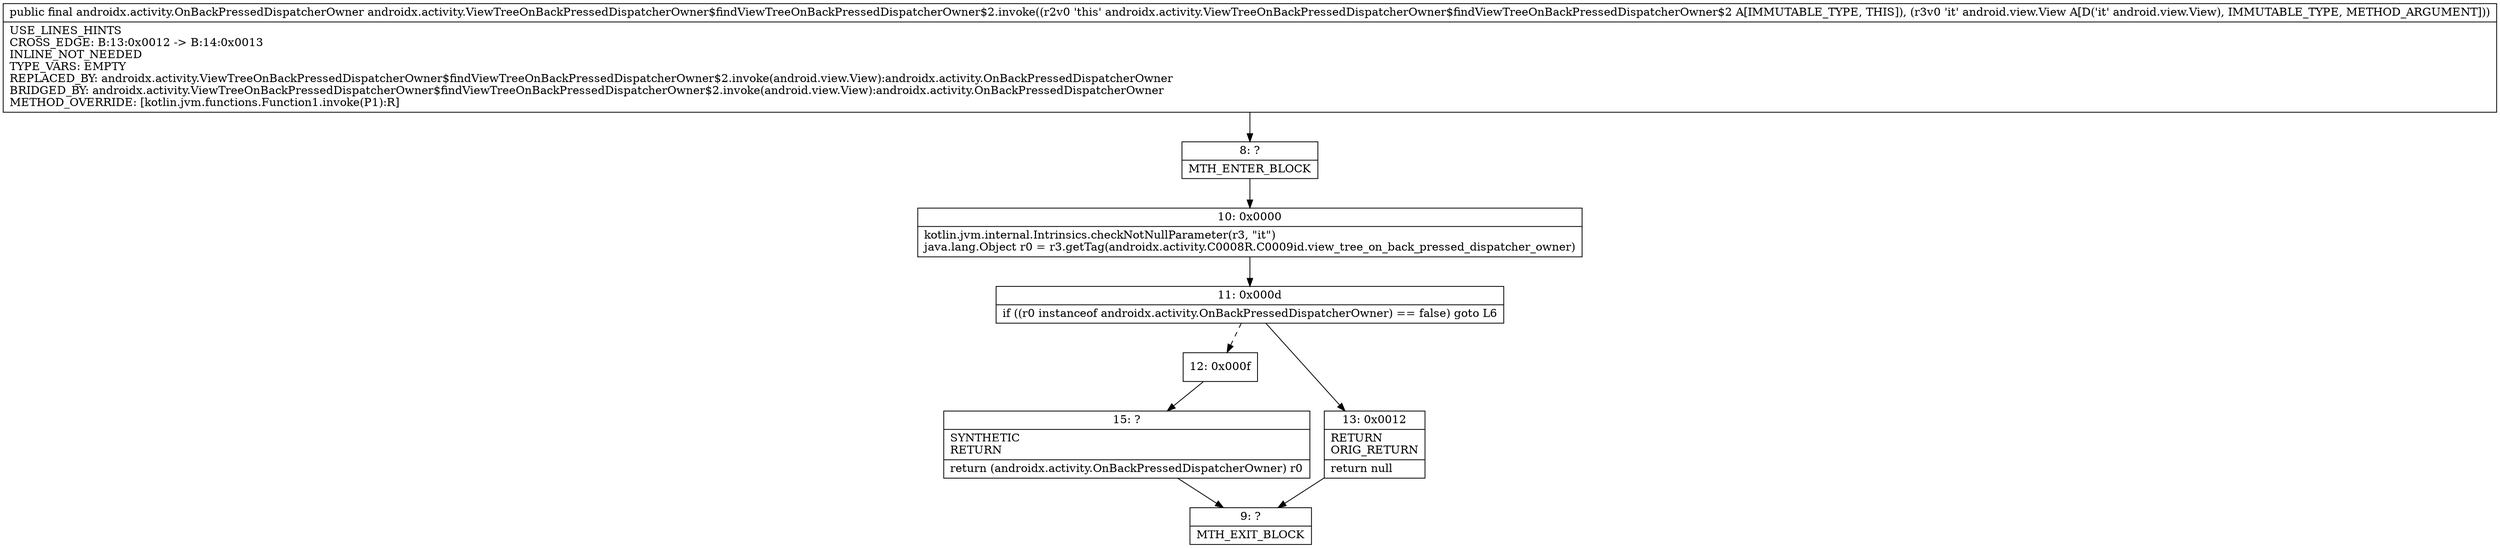digraph "CFG forandroidx.activity.ViewTreeOnBackPressedDispatcherOwner$findViewTreeOnBackPressedDispatcherOwner$2.invoke(Landroid\/view\/View;)Landroidx\/activity\/OnBackPressedDispatcherOwner;" {
Node_8 [shape=record,label="{8\:\ ?|MTH_ENTER_BLOCK\l}"];
Node_10 [shape=record,label="{10\:\ 0x0000|kotlin.jvm.internal.Intrinsics.checkNotNullParameter(r3, \"it\")\ljava.lang.Object r0 = r3.getTag(androidx.activity.C0008R.C0009id.view_tree_on_back_pressed_dispatcher_owner)\l}"];
Node_11 [shape=record,label="{11\:\ 0x000d|if ((r0 instanceof androidx.activity.OnBackPressedDispatcherOwner) == false) goto L6\l}"];
Node_12 [shape=record,label="{12\:\ 0x000f}"];
Node_15 [shape=record,label="{15\:\ ?|SYNTHETIC\lRETURN\l|return (androidx.activity.OnBackPressedDispatcherOwner) r0\l}"];
Node_9 [shape=record,label="{9\:\ ?|MTH_EXIT_BLOCK\l}"];
Node_13 [shape=record,label="{13\:\ 0x0012|RETURN\lORIG_RETURN\l|return null\l}"];
MethodNode[shape=record,label="{public final androidx.activity.OnBackPressedDispatcherOwner androidx.activity.ViewTreeOnBackPressedDispatcherOwner$findViewTreeOnBackPressedDispatcherOwner$2.invoke((r2v0 'this' androidx.activity.ViewTreeOnBackPressedDispatcherOwner$findViewTreeOnBackPressedDispatcherOwner$2 A[IMMUTABLE_TYPE, THIS]), (r3v0 'it' android.view.View A[D('it' android.view.View), IMMUTABLE_TYPE, METHOD_ARGUMENT]))  | USE_LINES_HINTS\lCROSS_EDGE: B:13:0x0012 \-\> B:14:0x0013\lINLINE_NOT_NEEDED\lTYPE_VARS: EMPTY\lREPLACED_BY: androidx.activity.ViewTreeOnBackPressedDispatcherOwner$findViewTreeOnBackPressedDispatcherOwner$2.invoke(android.view.View):androidx.activity.OnBackPressedDispatcherOwner\lBRIDGED_BY: androidx.activity.ViewTreeOnBackPressedDispatcherOwner$findViewTreeOnBackPressedDispatcherOwner$2.invoke(android.view.View):androidx.activity.OnBackPressedDispatcherOwner\lMETHOD_OVERRIDE: [kotlin.jvm.functions.Function1.invoke(P1):R]\l}"];
MethodNode -> Node_8;Node_8 -> Node_10;
Node_10 -> Node_11;
Node_11 -> Node_12[style=dashed];
Node_11 -> Node_13;
Node_12 -> Node_15;
Node_15 -> Node_9;
Node_13 -> Node_9;
}

